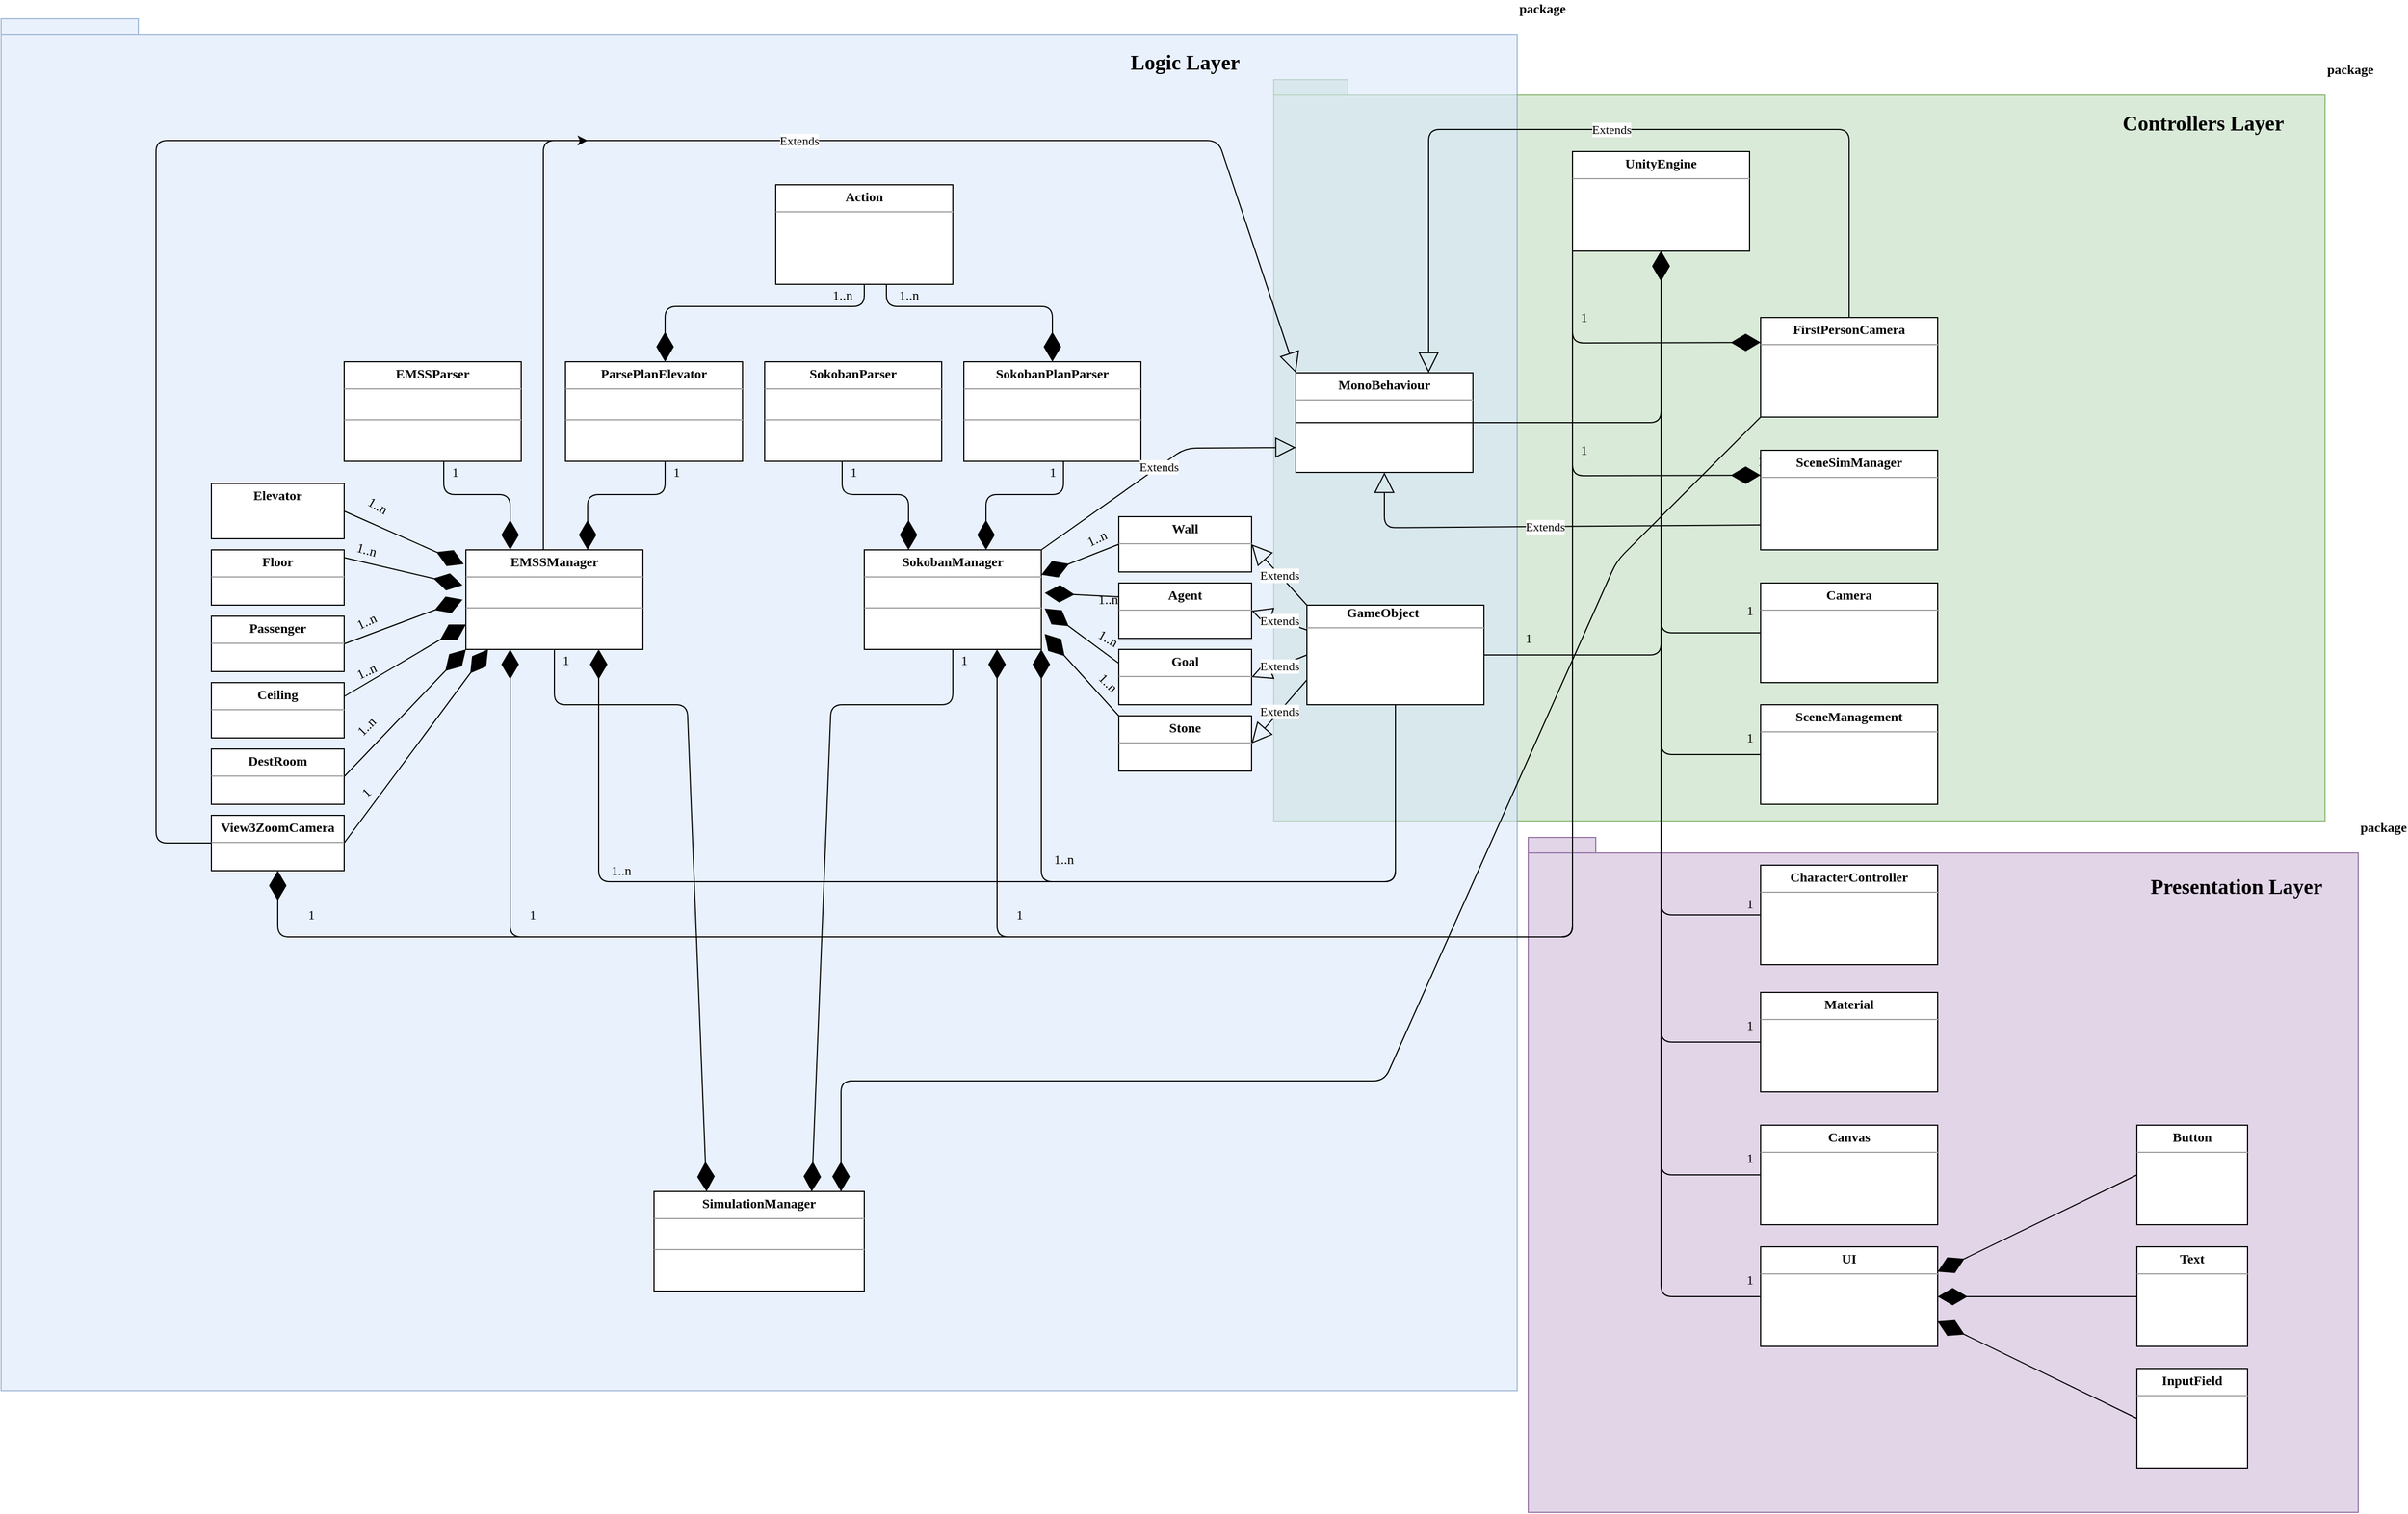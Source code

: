<mxfile version="14.7.4" type="github">
  <diagram id="Oh_avGFqYtp9Y8NR3-MY" name="Page-1">
    <mxGraphModel dx="5895" dy="6049" grid="1" gridSize="10" guides="1" tooltips="1" connect="1" arrows="1" fold="1" page="1" pageScale="1" pageWidth="3300" pageHeight="4681" math="0" shadow="0">
      <root>
        <mxCell id="0" />
        <mxCell id="1" parent="0" />
        <mxCell id="AjFFV0GpoV1LpZpl6PHU-68" value="package" style="shape=folder;fontStyle=1;spacingTop=10;tabWidth=40;tabHeight=14;tabPosition=left;html=1;labelBackgroundColor=none;fontFamily=Tahoma;fontSize=12;align=left;verticalAlign=bottom;fillColor=#d5e8d4;strokeColor=#82b366;labelPosition=right;verticalLabelPosition=top;opacity=90;" vertex="1" parent="1">
          <mxGeometry x="890" y="-265" width="950" height="670" as="geometry" />
        </mxCell>
        <mxCell id="AjFFV0GpoV1LpZpl6PHU-70" value="package" style="shape=folder;fontStyle=1;spacingTop=10;tabWidth=40;tabHeight=14;tabPosition=left;html=1;labelBackgroundColor=none;fontFamily=Tahoma;fontSize=12;align=left;verticalAlign=bottom;fillColor=#dae8fc;strokeColor=#6c8ebf;labelPosition=right;verticalLabelPosition=top;opacity=60;" vertex="1" parent="1">
          <mxGeometry x="-260" y="-320" width="1370" height="1240" as="geometry" />
        </mxCell>
        <mxCell id="AjFFV0GpoV1LpZpl6PHU-50" value="package" style="shape=folder;fontStyle=1;spacingTop=10;tabWidth=40;tabHeight=14;tabPosition=left;html=1;fontFamily=Tahoma;labelPosition=right;verticalLabelPosition=top;align=left;verticalAlign=bottom;fontSize=12;horizontal=1;labelBackgroundColor=none;fillColor=#e1d5e7;strokeColor=#9673a6;" vertex="1" parent="1">
          <mxGeometry x="1120" y="420" width="750" height="610" as="geometry" />
        </mxCell>
        <mxCell id="gZNe9QOqSuS0x1dgrm5Q-2" value="&lt;p style=&quot;margin: 0px ; margin-top: 4px ; text-align: center&quot;&gt;&lt;b&gt;SimulationManager&lt;/b&gt;&lt;/p&gt;&lt;hr size=&quot;1&quot;&gt;&lt;p style=&quot;margin: 0px ; margin-left: 4px&quot;&gt;&lt;br&gt;&lt;/p&gt;&lt;hr size=&quot;1&quot;&gt;&lt;p style=&quot;margin: 0px ; margin-left: 4px&quot;&gt;&lt;br&gt;&lt;/p&gt;" style="verticalAlign=top;align=left;overflow=fill;fontSize=12;fontFamily=Tahoma;html=1;" parent="1" vertex="1">
          <mxGeometry x="330" y="740" width="190" height="90" as="geometry" />
        </mxCell>
        <mxCell id="gZNe9QOqSuS0x1dgrm5Q-3" value="" style="endArrow=diamondThin;endFill=1;endSize=24;html=1;fontFamily=Tahoma;entryX=0.25;entryY=0;entryDx=0;entryDy=0;" parent="1" edge="1" target="gZNe9QOqSuS0x1dgrm5Q-2">
          <mxGeometry width="160" relative="1" as="geometry">
            <mxPoint x="240" y="250" as="sourcePoint" />
            <mxPoint x="360" y="380" as="targetPoint" />
            <Array as="points">
              <mxPoint x="240" y="300" />
              <mxPoint x="360" y="300" />
            </Array>
          </mxGeometry>
        </mxCell>
        <mxCell id="gZNe9QOqSuS0x1dgrm5Q-4" value="" style="endArrow=diamondThin;endFill=1;endSize=24;html=1;fontFamily=Tahoma;entryX=0.75;entryY=0;entryDx=0;entryDy=0;" parent="1" edge="1" target="gZNe9QOqSuS0x1dgrm5Q-2">
          <mxGeometry width="160" relative="1" as="geometry">
            <mxPoint x="600" y="250" as="sourcePoint" />
            <mxPoint x="490" y="380" as="targetPoint" />
            <Array as="points">
              <mxPoint x="600" y="300" />
              <mxPoint x="490" y="300" />
            </Array>
          </mxGeometry>
        </mxCell>
        <mxCell id="gZNe9QOqSuS0x1dgrm5Q-5" value="&lt;p style=&quot;margin: 0px ; margin-top: 4px ; text-align: center&quot;&gt;&lt;b&gt;EMSSManager&lt;/b&gt;&lt;/p&gt;&lt;hr size=&quot;1&quot;&gt;&lt;p style=&quot;margin: 0px ; margin-left: 4px&quot;&gt;&lt;br&gt;&lt;/p&gt;&lt;hr size=&quot;1&quot;&gt;&lt;p style=&quot;margin: 0px ; margin-left: 4px&quot;&gt;&lt;br&gt;&lt;/p&gt;" style="verticalAlign=top;align=left;overflow=fill;fontSize=12;fontFamily=Tahoma;html=1;" parent="1" vertex="1">
          <mxGeometry x="160" y="160" width="160" height="90" as="geometry" />
        </mxCell>
        <mxCell id="gZNe9QOqSuS0x1dgrm5Q-6" value="&lt;p style=&quot;margin: 0px ; margin-top: 4px ; text-align: center&quot;&gt;&lt;b&gt;SokobanManager&lt;/b&gt;&lt;/p&gt;&lt;hr size=&quot;1&quot;&gt;&lt;p style=&quot;margin: 0px ; margin-left: 4px&quot;&gt;&lt;br&gt;&lt;/p&gt;&lt;hr size=&quot;1&quot;&gt;&lt;p style=&quot;margin: 0px ; margin-left: 4px&quot;&gt;&lt;br&gt;&lt;/p&gt;" style="verticalAlign=top;align=left;overflow=fill;fontSize=12;fontFamily=Tahoma;html=1;" parent="1" vertex="1">
          <mxGeometry x="520" y="160" width="160" height="90" as="geometry" />
        </mxCell>
        <mxCell id="gZNe9QOqSuS0x1dgrm5Q-7" value="" style="endArrow=diamondThin;endFill=1;endSize=24;html=1;fontFamily=Tahoma;" parent="1" edge="1">
          <mxGeometry width="160" relative="1" as="geometry">
            <mxPoint x="140" y="80" as="sourcePoint" />
            <mxPoint x="200" y="160" as="targetPoint" />
            <Array as="points">
              <mxPoint x="140" y="110" />
              <mxPoint x="200" y="110" />
            </Array>
          </mxGeometry>
        </mxCell>
        <mxCell id="gZNe9QOqSuS0x1dgrm5Q-8" value="" style="endArrow=diamondThin;endFill=1;endSize=24;html=1;fontFamily=Tahoma;" parent="1" edge="1">
          <mxGeometry width="160" relative="1" as="geometry">
            <mxPoint x="340" y="80" as="sourcePoint" />
            <mxPoint x="270" y="160" as="targetPoint" />
            <Array as="points">
              <mxPoint x="340" y="110" />
              <mxPoint x="270" y="110" />
            </Array>
          </mxGeometry>
        </mxCell>
        <mxCell id="gZNe9QOqSuS0x1dgrm5Q-9" value="" style="endArrow=diamondThin;endFill=1;endSize=24;html=1;fontFamily=Tahoma;" parent="1" edge="1">
          <mxGeometry width="160" relative="1" as="geometry">
            <mxPoint x="500" y="80" as="sourcePoint" />
            <mxPoint x="560" y="160" as="targetPoint" />
            <Array as="points">
              <mxPoint x="500" y="110" />
              <mxPoint x="560" y="110" />
            </Array>
          </mxGeometry>
        </mxCell>
        <mxCell id="gZNe9QOqSuS0x1dgrm5Q-10" value="" style="endArrow=diamondThin;endFill=1;endSize=24;html=1;fontFamily=Tahoma;" parent="1" edge="1">
          <mxGeometry width="160" relative="1" as="geometry">
            <mxPoint x="700" y="80" as="sourcePoint" />
            <mxPoint x="630" y="160" as="targetPoint" />
            <Array as="points">
              <mxPoint x="700" y="110" />
              <mxPoint x="630" y="110" />
            </Array>
          </mxGeometry>
        </mxCell>
        <mxCell id="gZNe9QOqSuS0x1dgrm5Q-11" value="&lt;p style=&quot;margin: 0px ; margin-top: 4px ; text-align: center&quot;&gt;&lt;b&gt;EMSSParser&lt;/b&gt;&lt;/p&gt;&lt;hr size=&quot;1&quot;&gt;&lt;p style=&quot;margin: 0px ; margin-left: 4px&quot;&gt;&lt;br&gt;&lt;/p&gt;&lt;hr size=&quot;1&quot;&gt;&lt;p style=&quot;margin: 0px ; margin-left: 4px&quot;&gt;&lt;br&gt;&lt;/p&gt;" style="verticalAlign=top;align=left;overflow=fill;fontSize=12;fontFamily=Tahoma;html=1;" parent="1" vertex="1">
          <mxGeometry x="50" y="-10" width="160" height="90" as="geometry" />
        </mxCell>
        <mxCell id="gZNe9QOqSuS0x1dgrm5Q-12" value="&lt;p style=&quot;margin: 0px ; margin-top: 4px ; text-align: center&quot;&gt;&lt;b&gt;ParsePlanElevator&lt;/b&gt;&lt;/p&gt;&lt;hr size=&quot;1&quot;&gt;&lt;p style=&quot;margin: 0px ; margin-left: 4px&quot;&gt;&lt;br&gt;&lt;/p&gt;&lt;hr size=&quot;1&quot;&gt;&lt;p style=&quot;margin: 0px ; margin-left: 4px&quot;&gt;&lt;br&gt;&lt;/p&gt;" style="verticalAlign=top;align=left;overflow=fill;fontSize=12;fontFamily=Tahoma;html=1;" parent="1" vertex="1">
          <mxGeometry x="250" y="-10" width="160" height="90" as="geometry" />
        </mxCell>
        <mxCell id="gZNe9QOqSuS0x1dgrm5Q-13" value="&lt;p style=&quot;margin: 0px ; margin-top: 4px ; text-align: center&quot;&gt;&lt;b&gt;SokobanParser&lt;/b&gt;&lt;/p&gt;&lt;hr size=&quot;1&quot;&gt;&lt;p style=&quot;margin: 0px ; margin-left: 4px&quot;&gt;&lt;br&gt;&lt;/p&gt;&lt;hr size=&quot;1&quot;&gt;&lt;p style=&quot;margin: 0px ; margin-left: 4px&quot;&gt;&lt;br&gt;&lt;/p&gt;" style="verticalAlign=top;align=left;overflow=fill;fontSize=12;fontFamily=Tahoma;html=1;" parent="1" vertex="1">
          <mxGeometry x="430" y="-10" width="160" height="90" as="geometry" />
        </mxCell>
        <mxCell id="gZNe9QOqSuS0x1dgrm5Q-14" value="&lt;p style=&quot;margin: 0px ; margin-top: 4px ; text-align: center&quot;&gt;&lt;b&gt;SokobanPlanParser&lt;/b&gt;&lt;/p&gt;&lt;hr size=&quot;1&quot;&gt;&lt;p style=&quot;margin: 0px ; margin-left: 4px&quot;&gt;&lt;br&gt;&lt;/p&gt;&lt;hr size=&quot;1&quot;&gt;&lt;p style=&quot;margin: 0px ; margin-left: 4px&quot;&gt;&lt;br&gt;&lt;/p&gt;" style="verticalAlign=top;align=left;overflow=fill;fontSize=12;fontFamily=Tahoma;html=1;" parent="1" vertex="1">
          <mxGeometry x="610" y="-10" width="160" height="90" as="geometry" />
        </mxCell>
        <mxCell id="gZNe9QOqSuS0x1dgrm5Q-15" value="&lt;p style=&quot;margin: 0px ; margin-top: 4px ; text-align: center&quot;&gt;&lt;b&gt;Wall&lt;/b&gt;&lt;/p&gt;&lt;hr size=&quot;1&quot;&gt;&lt;p style=&quot;margin: 0px ; margin-left: 4px&quot;&gt;&lt;/p&gt;&lt;p style=&quot;margin: 0px ; margin-left: 4px&quot;&gt;&lt;br&gt;&lt;/p&gt;" style="verticalAlign=top;align=left;overflow=fill;fontSize=12;fontFamily=Tahoma;html=1;" parent="1" vertex="1">
          <mxGeometry x="750" y="130" width="120" height="50" as="geometry" />
        </mxCell>
        <mxCell id="gZNe9QOqSuS0x1dgrm5Q-16" value="&lt;p style=&quot;margin: 0px ; margin-top: 4px ; text-align: center&quot;&gt;&lt;b&gt;Agent&lt;/b&gt;&lt;/p&gt;&lt;hr size=&quot;1&quot;&gt;&lt;p style=&quot;margin: 0px ; margin-left: 4px&quot;&gt;&lt;br&gt;&lt;/p&gt;" style="verticalAlign=top;align=left;overflow=fill;fontSize=12;fontFamily=Tahoma;html=1;" parent="1" vertex="1">
          <mxGeometry x="750" y="190" width="120" height="50" as="geometry" />
        </mxCell>
        <mxCell id="gZNe9QOqSuS0x1dgrm5Q-17" value="&lt;p style=&quot;margin: 0px ; margin-top: 4px ; text-align: center&quot;&gt;&lt;b&gt;Goal&lt;/b&gt;&lt;/p&gt;&lt;hr size=&quot;1&quot;&gt;&lt;p style=&quot;margin: 0px ; margin-left: 4px&quot;&gt;&lt;br&gt;&lt;/p&gt;&lt;hr size=&quot;1&quot;&gt;&lt;p style=&quot;margin: 0px ; margin-left: 4px&quot;&gt;&lt;br&gt;&lt;/p&gt;" style="verticalAlign=top;align=left;overflow=fill;fontSize=12;fontFamily=Tahoma;html=1;" parent="1" vertex="1">
          <mxGeometry x="750" y="250" width="120" height="50" as="geometry" />
        </mxCell>
        <mxCell id="gZNe9QOqSuS0x1dgrm5Q-18" value="&lt;p style=&quot;margin: 0px ; margin-top: 4px ; text-align: center&quot;&gt;&lt;b&gt;Stone&lt;/b&gt;&lt;/p&gt;&lt;hr size=&quot;1&quot;&gt;&lt;p style=&quot;margin: 0px ; margin-left: 4px&quot;&gt;&lt;br&gt;&lt;/p&gt;&lt;hr size=&quot;1&quot;&gt;&lt;p style=&quot;margin: 0px ; margin-left: 4px&quot;&gt;&lt;br&gt;&lt;/p&gt;" style="verticalAlign=top;align=left;overflow=fill;fontSize=12;fontFamily=Tahoma;html=1;" parent="1" vertex="1">
          <mxGeometry x="750" y="310" width="120" height="50" as="geometry" />
        </mxCell>
        <mxCell id="gZNe9QOqSuS0x1dgrm5Q-19" value="" style="endArrow=diamondThin;endFill=1;endSize=24;html=1;entryX=1;entryY=0.25;entryDx=0;entryDy=0;exitX=0;exitY=0.5;exitDx=0;exitDy=0;fontFamily=Tahoma;" parent="1" source="gZNe9QOqSuS0x1dgrm5Q-15" target="gZNe9QOqSuS0x1dgrm5Q-6" edge="1">
          <mxGeometry width="160" relative="1" as="geometry">
            <mxPoint x="670" y="190" as="sourcePoint" />
            <mxPoint x="830" y="190" as="targetPoint" />
          </mxGeometry>
        </mxCell>
        <mxCell id="gZNe9QOqSuS0x1dgrm5Q-21" value="" style="endArrow=diamondThin;endFill=1;endSize=24;html=1;entryX=1.019;entryY=0.433;entryDx=0;entryDy=0;exitX=0;exitY=0.25;exitDx=0;exitDy=0;entryPerimeter=0;fontFamily=Tahoma;" parent="1" source="gZNe9QOqSuS0x1dgrm5Q-16" target="gZNe9QOqSuS0x1dgrm5Q-6" edge="1">
          <mxGeometry width="160" relative="1" as="geometry">
            <mxPoint x="750" y="190" as="sourcePoint" />
            <mxPoint x="680" y="217.5" as="targetPoint" />
          </mxGeometry>
        </mxCell>
        <mxCell id="gZNe9QOqSuS0x1dgrm5Q-22" value="" style="endArrow=diamondThin;endFill=1;endSize=24;html=1;entryX=1.019;entryY=0.589;entryDx=0;entryDy=0;exitX=0;exitY=0.25;exitDx=0;exitDy=0;entryPerimeter=0;fontFamily=Tahoma;" parent="1" source="gZNe9QOqSuS0x1dgrm5Q-17" target="gZNe9QOqSuS0x1dgrm5Q-6" edge="1">
          <mxGeometry width="160" relative="1" as="geometry">
            <mxPoint x="770" y="175" as="sourcePoint" />
            <mxPoint x="700" y="202.5" as="targetPoint" />
          </mxGeometry>
        </mxCell>
        <mxCell id="gZNe9QOqSuS0x1dgrm5Q-23" value="" style="endArrow=diamondThin;endFill=1;endSize=24;html=1;exitX=0;exitY=0;exitDx=0;exitDy=0;fontFamily=Tahoma;" parent="1" source="gZNe9QOqSuS0x1dgrm5Q-18" edge="1">
          <mxGeometry width="160" relative="1" as="geometry">
            <mxPoint x="780" y="185" as="sourcePoint" />
            <mxPoint x="683" y="236" as="targetPoint" />
          </mxGeometry>
        </mxCell>
        <mxCell id="gZNe9QOqSuS0x1dgrm5Q-25" value="1..n" style="text;html=1;align=center;verticalAlign=middle;resizable=0;points=[];autosize=1;rotation=-25;fontFamily=Tahoma;" parent="1" vertex="1">
          <mxGeometry x="710" y="140" width="40" height="20" as="geometry" />
        </mxCell>
        <mxCell id="gZNe9QOqSuS0x1dgrm5Q-27" value="1..n" style="text;html=1;align=center;verticalAlign=middle;resizable=0;points=[];autosize=1;rotation=0;fontFamily=Tahoma;" parent="1" vertex="1">
          <mxGeometry x="720" y="195" width="40" height="20" as="geometry" />
        </mxCell>
        <mxCell id="gZNe9QOqSuS0x1dgrm5Q-29" value="1..n" style="text;html=1;align=center;verticalAlign=middle;resizable=0;points=[];autosize=1;rotation=30;fontFamily=Tahoma;" parent="1" vertex="1">
          <mxGeometry x="720" y="230" width="40" height="20" as="geometry" />
        </mxCell>
        <mxCell id="gZNe9QOqSuS0x1dgrm5Q-30" value="1..n" style="text;html=1;align=center;verticalAlign=middle;resizable=0;points=[];autosize=1;rotation=45;fontFamily=Tahoma;" parent="1" vertex="1">
          <mxGeometry x="720" y="270" width="40" height="20" as="geometry" />
        </mxCell>
        <mxCell id="gZNe9QOqSuS0x1dgrm5Q-31" value="1" style="text;html=1;align=center;verticalAlign=middle;resizable=0;points=[];autosize=1;fontFamily=Tahoma;" parent="1" vertex="1">
          <mxGeometry x="500" y="80" width="20" height="20" as="geometry" />
        </mxCell>
        <mxCell id="gZNe9QOqSuS0x1dgrm5Q-32" value="1" style="text;html=1;align=center;verticalAlign=middle;resizable=0;points=[];autosize=1;fontFamily=Tahoma;" parent="1" vertex="1">
          <mxGeometry x="680" y="80" width="20" height="20" as="geometry" />
        </mxCell>
        <mxCell id="gZNe9QOqSuS0x1dgrm5Q-33" value="1" style="text;html=1;align=center;verticalAlign=middle;resizable=0;points=[];autosize=1;fontFamily=Tahoma;" parent="1" vertex="1">
          <mxGeometry x="340" y="80" width="20" height="20" as="geometry" />
        </mxCell>
        <mxCell id="gZNe9QOqSuS0x1dgrm5Q-34" value="1" style="text;html=1;align=center;verticalAlign=middle;resizable=0;points=[];autosize=1;fontFamily=Tahoma;" parent="1" vertex="1">
          <mxGeometry x="140" y="80" width="20" height="20" as="geometry" />
        </mxCell>
        <mxCell id="gZNe9QOqSuS0x1dgrm5Q-35" value="1" style="text;html=1;align=center;verticalAlign=middle;resizable=0;points=[];autosize=1;fontFamily=Tahoma;" parent="1" vertex="1">
          <mxGeometry x="240" y="250" width="20" height="20" as="geometry" />
        </mxCell>
        <mxCell id="gZNe9QOqSuS0x1dgrm5Q-36" value="1" style="text;html=1;align=center;verticalAlign=middle;resizable=0;points=[];autosize=1;fontFamily=Tahoma;" parent="1" vertex="1">
          <mxGeometry x="600" y="250" width="20" height="20" as="geometry" />
        </mxCell>
        <mxCell id="gZNe9QOqSuS0x1dgrm5Q-37" value="" style="endArrow=diamondThin;endFill=1;endSize=24;html=1;entryX=0.5;entryY=0;entryDx=0;entryDy=0;fontFamily=Tahoma;" parent="1" source="gZNe9QOqSuS0x1dgrm5Q-38" target="gZNe9QOqSuS0x1dgrm5Q-14" edge="1">
          <mxGeometry width="160" relative="1" as="geometry">
            <mxPoint x="475" y="-140" as="sourcePoint" />
            <mxPoint x="660" y="10" as="targetPoint" />
            <Array as="points">
              <mxPoint x="540" y="-80" />
              <mxPoint x="540" y="-60" />
              <mxPoint x="690" y="-60" />
            </Array>
          </mxGeometry>
        </mxCell>
        <mxCell id="gZNe9QOqSuS0x1dgrm5Q-38" value="&lt;p style=&quot;margin: 0px ; margin-top: 4px ; text-align: center&quot;&gt;&lt;b&gt;Action&lt;/b&gt;&lt;/p&gt;&lt;hr size=&quot;1&quot;&gt;&lt;p style=&quot;margin: 0px ; margin-left: 4px&quot;&gt;&lt;/p&gt;&lt;p style=&quot;margin: 0px ; margin-left: 4px&quot;&gt;&lt;br&gt;&lt;/p&gt;" style="verticalAlign=top;align=left;overflow=fill;fontSize=12;fontFamily=Tahoma;html=1;" parent="1" vertex="1">
          <mxGeometry x="440" y="-170" width="160" height="90" as="geometry" />
        </mxCell>
        <mxCell id="gZNe9QOqSuS0x1dgrm5Q-39" value="" style="endArrow=diamondThin;endFill=1;endSize=24;html=1;entryX=0.5;entryY=0;entryDx=0;entryDy=0;exitX=0.5;exitY=1;exitDx=0;exitDy=0;fontFamily=Tahoma;" parent="1" source="gZNe9QOqSuS0x1dgrm5Q-38" edge="1">
          <mxGeometry width="160" relative="1" as="geometry">
            <mxPoint x="435" y="-130" as="sourcePoint" />
            <mxPoint x="340" y="-10" as="targetPoint" />
            <Array as="points">
              <mxPoint x="520" y="-60" />
              <mxPoint x="340" y="-60" />
            </Array>
          </mxGeometry>
        </mxCell>
        <mxCell id="gZNe9QOqSuS0x1dgrm5Q-72" value="&lt;p style=&quot;margin: 0px ; margin-top: 4px ; text-align: center&quot;&gt;&lt;b&gt;Elevator&lt;/b&gt;&lt;/p&gt;&lt;p style=&quot;margin: 0px ; margin-left: 4px&quot;&gt;&lt;/p&gt;&lt;p style=&quot;margin: 0px ; margin-left: 4px&quot;&gt;&lt;br&gt;&lt;/p&gt;" style="verticalAlign=top;align=left;overflow=fill;fontSize=12;fontFamily=Tahoma;html=1;" parent="1" vertex="1">
          <mxGeometry x="-70" y="100" width="120" height="50" as="geometry" />
        </mxCell>
        <mxCell id="gZNe9QOqSuS0x1dgrm5Q-73" value="&lt;p style=&quot;margin: 0px ; margin-top: 4px ; text-align: center&quot;&gt;&lt;b&gt;Floor&lt;/b&gt;&lt;/p&gt;&lt;hr size=&quot;1&quot;&gt;&lt;p style=&quot;margin: 0px ; margin-left: 4px&quot;&gt;&lt;/p&gt;&lt;p style=&quot;margin: 0px ; margin-left: 4px&quot;&gt;&lt;br&gt;&lt;/p&gt;" style="verticalAlign=top;align=left;overflow=fill;fontSize=12;fontFamily=Tahoma;html=1;" parent="1" vertex="1">
          <mxGeometry x="-70" y="160" width="120" height="50" as="geometry" />
        </mxCell>
        <mxCell id="gZNe9QOqSuS0x1dgrm5Q-74" value="&lt;p style=&quot;margin: 0px ; margin-top: 4px ; text-align: center&quot;&gt;&lt;b&gt;Passenger&lt;/b&gt;&lt;/p&gt;&lt;hr size=&quot;1&quot;&gt;&lt;p style=&quot;margin: 0px ; margin-left: 4px&quot;&gt;&lt;/p&gt;&lt;p style=&quot;margin: 0px ; margin-left: 4px&quot;&gt;&lt;br&gt;&lt;/p&gt;" style="verticalAlign=top;align=left;overflow=fill;fontSize=12;fontFamily=Tahoma;html=1;" parent="1" vertex="1">
          <mxGeometry x="-70" y="220" width="120" height="50" as="geometry" />
        </mxCell>
        <mxCell id="gZNe9QOqSuS0x1dgrm5Q-75" value="&lt;p style=&quot;margin: 0px ; margin-top: 4px ; text-align: center&quot;&gt;&lt;b&gt;Ceiling&lt;/b&gt;&lt;/p&gt;&lt;hr size=&quot;1&quot;&gt;&lt;p style=&quot;margin: 0px ; margin-left: 4px&quot;&gt;&lt;/p&gt;&lt;p style=&quot;margin: 0px ; margin-left: 4px&quot;&gt;&lt;br&gt;&lt;/p&gt;" style="verticalAlign=top;align=left;overflow=fill;fontSize=12;fontFamily=Tahoma;html=1;" parent="1" vertex="1">
          <mxGeometry x="-70" y="280" width="120" height="50" as="geometry" />
        </mxCell>
        <mxCell id="gZNe9QOqSuS0x1dgrm5Q-76" value="&lt;p style=&quot;margin: 0px ; margin-top: 4px ; text-align: center&quot;&gt;&lt;b&gt;DestRoom&lt;/b&gt;&lt;/p&gt;&lt;hr size=&quot;1&quot;&gt;&lt;p style=&quot;margin: 0px ; margin-left: 4px&quot;&gt;&lt;/p&gt;&lt;p style=&quot;margin: 0px ; margin-left: 4px&quot;&gt;&lt;br&gt;&lt;/p&gt;" style="verticalAlign=top;align=left;overflow=fill;fontSize=12;fontFamily=Tahoma;html=1;" parent="1" vertex="1">
          <mxGeometry x="-70" y="340" width="120" height="50" as="geometry" />
        </mxCell>
        <mxCell id="gZNe9QOqSuS0x1dgrm5Q-77" value="" style="endArrow=diamondThin;endFill=1;endSize=24;html=1;entryX=-0.012;entryY=0.144;entryDx=0;entryDy=0;entryPerimeter=0;exitX=1;exitY=0.5;exitDx=0;exitDy=0;fontFamily=Tahoma;" parent="1" source="gZNe9QOqSuS0x1dgrm5Q-72" target="gZNe9QOqSuS0x1dgrm5Q-5" edge="1">
          <mxGeometry width="160" relative="1" as="geometry">
            <mxPoint x="-100" y="150" as="sourcePoint" />
            <mxPoint x="60" y="150" as="targetPoint" />
          </mxGeometry>
        </mxCell>
        <mxCell id="gZNe9QOqSuS0x1dgrm5Q-80" value="" style="endArrow=diamondThin;endFill=1;endSize=24;html=1;entryX=-0.019;entryY=0.356;entryDx=0;entryDy=0;entryPerimeter=0;exitX=1;exitY=0.5;exitDx=0;exitDy=0;fontFamily=Tahoma;" parent="1" target="gZNe9QOqSuS0x1dgrm5Q-5" edge="1">
          <mxGeometry width="160" relative="1" as="geometry">
            <mxPoint x="50" y="167.04" as="sourcePoint" />
            <mxPoint x="158.08" y="215.0" as="targetPoint" />
          </mxGeometry>
        </mxCell>
        <mxCell id="gZNe9QOqSuS0x1dgrm5Q-81" value="" style="endArrow=diamondThin;endFill=1;endSize=24;html=1;exitX=1;exitY=0.5;exitDx=0;exitDy=0;fontFamily=Tahoma;" parent="1" source="gZNe9QOqSuS0x1dgrm5Q-74" edge="1">
          <mxGeometry width="160" relative="1" as="geometry">
            <mxPoint x="70" y="145" as="sourcePoint" />
            <mxPoint x="157" y="205" as="targetPoint" />
          </mxGeometry>
        </mxCell>
        <mxCell id="gZNe9QOqSuS0x1dgrm5Q-82" value="" style="endArrow=diamondThin;endFill=1;endSize=24;html=1;entryX=0;entryY=0.75;entryDx=0;entryDy=0;exitX=1;exitY=0.25;exitDx=0;exitDy=0;fontFamily=Tahoma;" parent="1" source="gZNe9QOqSuS0x1dgrm5Q-75" target="gZNe9QOqSuS0x1dgrm5Q-5" edge="1">
          <mxGeometry width="160" relative="1" as="geometry">
            <mxPoint x="80" y="155" as="sourcePoint" />
            <mxPoint x="188.08" y="202.96" as="targetPoint" />
          </mxGeometry>
        </mxCell>
        <mxCell id="gZNe9QOqSuS0x1dgrm5Q-83" value="" style="endArrow=diamondThin;endFill=1;endSize=24;html=1;entryX=0;entryY=1;entryDx=0;entryDy=0;exitX=1;exitY=0.5;exitDx=0;exitDy=0;fontFamily=Tahoma;" parent="1" source="gZNe9QOqSuS0x1dgrm5Q-76" target="gZNe9QOqSuS0x1dgrm5Q-5" edge="1">
          <mxGeometry width="160" relative="1" as="geometry">
            <mxPoint x="90" y="165" as="sourcePoint" />
            <mxPoint x="198.08" y="212.96" as="targetPoint" />
          </mxGeometry>
        </mxCell>
        <mxCell id="gZNe9QOqSuS0x1dgrm5Q-84" value="1..n" style="text;html=1;align=center;verticalAlign=middle;resizable=0;points=[];autosize=1;rotation=30;fontFamily=Tahoma;" parent="1" vertex="1">
          <mxGeometry x="60" y="110" width="40" height="20" as="geometry" />
        </mxCell>
        <mxCell id="gZNe9QOqSuS0x1dgrm5Q-85" value="1..n" style="text;html=1;align=center;verticalAlign=middle;resizable=0;points=[];autosize=1;rotation=15;fontFamily=Tahoma;" parent="1" vertex="1">
          <mxGeometry x="50" y="150" width="40" height="20" as="geometry" />
        </mxCell>
        <mxCell id="gZNe9QOqSuS0x1dgrm5Q-87" value="1..n" style="text;html=1;align=center;verticalAlign=middle;resizable=0;points=[];autosize=1;rotation=-25;fontFamily=Tahoma;" parent="1" vertex="1">
          <mxGeometry x="50" y="215" width="40" height="20" as="geometry" />
        </mxCell>
        <mxCell id="gZNe9QOqSuS0x1dgrm5Q-88" value="1..n" style="text;html=1;align=center;verticalAlign=middle;resizable=0;points=[];autosize=1;rotation=-25;fontFamily=Tahoma;" parent="1" vertex="1">
          <mxGeometry x="50" y="260" width="40" height="20" as="geometry" />
        </mxCell>
        <mxCell id="gZNe9QOqSuS0x1dgrm5Q-89" value="1..n" style="text;html=1;align=center;verticalAlign=middle;resizable=0;points=[];autosize=1;rotation=-45;fontFamily=Tahoma;" parent="1" vertex="1">
          <mxGeometry x="50" y="310" width="40" height="20" as="geometry" />
        </mxCell>
        <mxCell id="gZNe9QOqSuS0x1dgrm5Q-90" value="1..n" style="text;html=1;align=center;verticalAlign=middle;resizable=0;points=[];autosize=1;rotation=0;fontFamily=Tahoma;" parent="1" vertex="1">
          <mxGeometry x="540" y="-80" width="40" height="20" as="geometry" />
        </mxCell>
        <mxCell id="gZNe9QOqSuS0x1dgrm5Q-92" value="1..n" style="text;html=1;align=center;verticalAlign=middle;resizable=0;points=[];autosize=1;rotation=0;fontFamily=Tahoma;" parent="1" vertex="1">
          <mxGeometry x="480" y="-80" width="40" height="20" as="geometry" />
        </mxCell>
        <mxCell id="AjFFV0GpoV1LpZpl6PHU-1" value="&lt;p style=&quot;margin: 0px ; margin-top: 4px ; text-align: center&quot;&gt;&lt;b&gt;UnityEngine&lt;/b&gt;&lt;/p&gt;&lt;hr size=&quot;1&quot;&gt;&lt;p style=&quot;margin: 0px ; margin-left: 4px&quot;&gt;&lt;/p&gt;&lt;p style=&quot;margin: 0px ; margin-left: 4px&quot;&gt;&lt;br&gt;&lt;/p&gt;" style="verticalAlign=top;align=left;overflow=fill;fontSize=12;fontFamily=Tahoma;html=1;" vertex="1" parent="1">
          <mxGeometry x="1160" y="-200" width="160" height="90" as="geometry" />
        </mxCell>
        <mxCell id="AjFFV0GpoV1LpZpl6PHU-2" value="&lt;p style=&quot;margin: 0px ; margin-top: 4px ; text-align: center&quot;&gt;&lt;b&gt;MonoBehaviour&lt;/b&gt;&lt;br&gt;&lt;/p&gt;&lt;hr size=&quot;1&quot;&gt;&lt;p style=&quot;margin: 0px ; margin-left: 4px&quot;&gt;&lt;/p&gt;&lt;p style=&quot;margin: 0px ; margin-left: 4px&quot;&gt;&lt;br&gt;&lt;/p&gt;" style="verticalAlign=top;align=left;overflow=fill;fontSize=12;fontFamily=Tahoma;html=1;" vertex="1" parent="1">
          <mxGeometry x="910" width="160" height="90" as="geometry" />
        </mxCell>
        <mxCell id="AjFFV0GpoV1LpZpl6PHU-3" value="&lt;b style=&quot;text-align: center&quot;&gt;&amp;nbsp; &amp;nbsp; &amp;nbsp; &amp;nbsp; &amp;nbsp; &amp;nbsp; GameObject&lt;br&gt;&lt;/b&gt;&lt;hr size=&quot;1&quot;&gt;&lt;p style=&quot;margin: 0px ; margin-left: 4px&quot;&gt;&lt;/p&gt;&lt;p style=&quot;margin: 0px ; margin-left: 4px&quot;&gt;&lt;br&gt;&lt;/p&gt;" style="verticalAlign=top;align=left;overflow=fill;fontSize=12;fontFamily=Tahoma;html=1;" vertex="1" parent="1">
          <mxGeometry x="920" y="210" width="160" height="90" as="geometry" />
        </mxCell>
        <mxCell id="AjFFV0GpoV1LpZpl6PHU-4" value="&lt;p style=&quot;margin: 0px ; margin-top: 4px ; text-align: center&quot;&gt;&lt;b&gt;Camera&lt;/b&gt;&lt;/p&gt;&lt;hr size=&quot;1&quot;&gt;&lt;p style=&quot;margin: 0px ; margin-left: 4px&quot;&gt;&lt;/p&gt;&lt;p style=&quot;margin: 0px ; margin-left: 4px&quot;&gt;&lt;br&gt;&lt;/p&gt;" style="verticalAlign=top;align=left;overflow=fill;fontSize=12;fontFamily=Tahoma;html=1;" vertex="1" parent="1">
          <mxGeometry x="1330" y="190" width="160" height="90" as="geometry" />
        </mxCell>
        <mxCell id="AjFFV0GpoV1LpZpl6PHU-9" value="Extends" style="endArrow=block;endSize=16;endFill=0;html=1;fontFamily=Tahoma;exitX=1;exitY=0;exitDx=0;exitDy=0;entryX=0;entryY=0.75;entryDx=0;entryDy=0;" edge="1" parent="1" source="gZNe9QOqSuS0x1dgrm5Q-6" target="AjFFV0GpoV1LpZpl6PHU-2">
          <mxGeometry width="160" relative="1" as="geometry">
            <mxPoint x="960" y="160" as="sourcePoint" />
            <mxPoint x="1120" y="160" as="targetPoint" />
            <Array as="points">
              <mxPoint x="810" y="68" />
            </Array>
          </mxGeometry>
        </mxCell>
        <mxCell id="AjFFV0GpoV1LpZpl6PHU-10" value="Extends" style="endArrow=block;endSize=16;endFill=0;html=1;fontFamily=Tahoma;entryX=0;entryY=0;entryDx=0;entryDy=0;" edge="1" parent="1" target="AjFFV0GpoV1LpZpl6PHU-2">
          <mxGeometry width="160" relative="1" as="geometry">
            <mxPoint x="230" y="160" as="sourcePoint" />
            <mxPoint x="1330" y="70" as="targetPoint" />
            <Array as="points">
              <mxPoint x="230" y="-210" />
              <mxPoint x="840" y="-210" />
            </Array>
          </mxGeometry>
        </mxCell>
        <mxCell id="AjFFV0GpoV1LpZpl6PHU-14" style="edgeStyle=orthogonalEdgeStyle;orthogonalLoop=1;jettySize=auto;html=1;fontFamily=Tahoma;rounded=1;" edge="1" parent="1" source="AjFFV0GpoV1LpZpl6PHU-11">
          <mxGeometry relative="1" as="geometry">
            <mxPoint x="270" y="-210" as="targetPoint" />
            <Array as="points">
              <mxPoint x="-120" y="425" />
              <mxPoint x="-120" y="-210" />
            </Array>
          </mxGeometry>
        </mxCell>
        <mxCell id="AjFFV0GpoV1LpZpl6PHU-11" value="&lt;p style=&quot;margin: 0px ; margin-top: 4px ; text-align: center&quot;&gt;&lt;b&gt;View3ZoomCamera&lt;/b&gt;&lt;/p&gt;&lt;hr size=&quot;1&quot;&gt;&lt;p style=&quot;margin: 0px ; margin-left: 4px&quot;&gt;&lt;/p&gt;&lt;p style=&quot;margin: 0px ; margin-left: 4px&quot;&gt;&lt;br&gt;&lt;/p&gt;" style="verticalAlign=top;align=left;overflow=fill;fontSize=12;fontFamily=Tahoma;html=1;" vertex="1" parent="1">
          <mxGeometry x="-70" y="400" width="120" height="50" as="geometry" />
        </mxCell>
        <mxCell id="AjFFV0GpoV1LpZpl6PHU-12" value="" style="endArrow=diamondThin;endFill=1;endSize=24;html=1;entryX=0.125;entryY=1;entryDx=0;entryDy=0;exitX=1;exitY=0.5;exitDx=0;exitDy=0;fontFamily=Tahoma;entryPerimeter=0;" edge="1" parent="1" target="gZNe9QOqSuS0x1dgrm5Q-5">
          <mxGeometry width="160" relative="1" as="geometry">
            <mxPoint x="50" y="425" as="sourcePoint" />
            <mxPoint x="160" y="310" as="targetPoint" />
          </mxGeometry>
        </mxCell>
        <mxCell id="AjFFV0GpoV1LpZpl6PHU-13" value="1" style="text;html=1;align=center;verticalAlign=middle;resizable=0;points=[];autosize=1;rotation=-45;fontFamily=Tahoma;" vertex="1" parent="1">
          <mxGeometry x="60" y="370" width="20" height="20" as="geometry" />
        </mxCell>
        <mxCell id="AjFFV0GpoV1LpZpl6PHU-15" value="" style="endArrow=diamondThin;endFill=1;endSize=24;html=1;fontFamily=Tahoma;entryX=0.5;entryY=1;entryDx=0;entryDy=0;exitX=0;exitY=1;exitDx=0;exitDy=0;" edge="1" parent="1" source="AjFFV0GpoV1LpZpl6PHU-1" target="AjFFV0GpoV1LpZpl6PHU-11">
          <mxGeometry width="160" relative="1" as="geometry">
            <mxPoint x="1060" y="510" as="sourcePoint" />
            <mxPoint x="900" y="510" as="targetPoint" />
            <Array as="points">
              <mxPoint x="1160" y="510" />
              <mxPoint x="-10" y="510" />
            </Array>
          </mxGeometry>
        </mxCell>
        <mxCell id="AjFFV0GpoV1LpZpl6PHU-16" value="" style="endArrow=diamondThin;endFill=1;endSize=24;html=1;fontFamily=Tahoma;exitX=0;exitY=1;exitDx=0;exitDy=0;entryX=0.75;entryY=1;entryDx=0;entryDy=0;" edge="1" parent="1" source="AjFFV0GpoV1LpZpl6PHU-1" target="gZNe9QOqSuS0x1dgrm5Q-6">
          <mxGeometry width="160" relative="1" as="geometry">
            <mxPoint x="990" y="420" as="sourcePoint" />
            <mxPoint x="1150" y="420" as="targetPoint" />
            <Array as="points">
              <mxPoint x="1160" y="510" />
              <mxPoint x="640" y="510" />
            </Array>
          </mxGeometry>
        </mxCell>
        <mxCell id="AjFFV0GpoV1LpZpl6PHU-17" value="" style="endArrow=diamondThin;endFill=1;endSize=24;html=1;fontFamily=Tahoma;exitX=0;exitY=1;exitDx=0;exitDy=0;entryX=0.25;entryY=1;entryDx=0;entryDy=0;entryPerimeter=0;" edge="1" parent="1" source="AjFFV0GpoV1LpZpl6PHU-1" target="gZNe9QOqSuS0x1dgrm5Q-5">
          <mxGeometry width="160" relative="1" as="geometry">
            <mxPoint x="1170" y="-70" as="sourcePoint" />
            <mxPoint x="650" y="260" as="targetPoint" />
            <Array as="points">
              <mxPoint x="1160" y="510" />
              <mxPoint x="200" y="510" />
            </Array>
          </mxGeometry>
        </mxCell>
        <mxCell id="AjFFV0GpoV1LpZpl6PHU-18" value="1" style="text;html=1;align=center;verticalAlign=middle;resizable=0;points=[];autosize=1;fontFamily=Tahoma;" vertex="1" parent="1">
          <mxGeometry x="210" y="480" width="20" height="20" as="geometry" />
        </mxCell>
        <mxCell id="AjFFV0GpoV1LpZpl6PHU-19" value="1" style="text;html=1;align=center;verticalAlign=middle;resizable=0;points=[];autosize=1;fontFamily=Tahoma;" vertex="1" parent="1">
          <mxGeometry x="650" y="480" width="20" height="20" as="geometry" />
        </mxCell>
        <mxCell id="AjFFV0GpoV1LpZpl6PHU-20" value="1" style="text;html=1;align=center;verticalAlign=middle;resizable=0;points=[];autosize=1;fontFamily=Tahoma;" vertex="1" parent="1">
          <mxGeometry x="10" y="480" width="20" height="20" as="geometry" />
        </mxCell>
        <mxCell id="AjFFV0GpoV1LpZpl6PHU-21" value="&lt;p style=&quot;margin: 0px ; margin-top: 4px ; text-align: center&quot;&gt;&lt;b&gt;SceneManagement&lt;/b&gt;&lt;br&gt;&lt;/p&gt;&lt;hr size=&quot;1&quot;&gt;&lt;p style=&quot;margin: 0px ; margin-left: 4px&quot;&gt;&lt;/p&gt;&lt;p style=&quot;margin: 0px ; margin-left: 4px&quot;&gt;&lt;br&gt;&lt;/p&gt;" style="verticalAlign=top;align=left;overflow=fill;fontSize=12;fontFamily=Tahoma;html=1;" vertex="1" parent="1">
          <mxGeometry x="1330" y="300" width="160" height="90" as="geometry" />
        </mxCell>
        <mxCell id="AjFFV0GpoV1LpZpl6PHU-22" value="&lt;p style=&quot;margin: 0px ; margin-top: 4px ; text-align: center&quot;&gt;&lt;b&gt;UI&lt;/b&gt;&lt;/p&gt;&lt;hr size=&quot;1&quot;&gt;&lt;p style=&quot;margin: 0px ; margin-left: 4px&quot;&gt;&lt;/p&gt;&lt;p style=&quot;margin: 0px ; margin-left: 4px&quot;&gt;&lt;br&gt;&lt;/p&gt;" style="verticalAlign=top;align=left;overflow=fill;fontSize=12;fontFamily=Tahoma;html=1;" vertex="1" parent="1">
          <mxGeometry x="1330" y="790" width="160" height="90" as="geometry" />
        </mxCell>
        <mxCell id="AjFFV0GpoV1LpZpl6PHU-23" value="&lt;p style=&quot;margin: 0px ; margin-top: 4px ; text-align: center&quot;&gt;&lt;b&gt;Text&lt;/b&gt;&lt;/p&gt;&lt;hr size=&quot;1&quot;&gt;&lt;p style=&quot;margin: 0px ; margin-left: 4px&quot;&gt;&lt;/p&gt;&lt;p style=&quot;margin: 0px ; margin-left: 4px&quot;&gt;&lt;br&gt;&lt;/p&gt;" style="verticalAlign=top;align=left;overflow=fill;fontSize=12;fontFamily=Tahoma;html=1;" vertex="1" parent="1">
          <mxGeometry x="1670" y="790" width="100" height="90" as="geometry" />
        </mxCell>
        <mxCell id="AjFFV0GpoV1LpZpl6PHU-24" value="&lt;p style=&quot;margin: 0px ; margin-top: 4px ; text-align: center&quot;&gt;&lt;b&gt;CharacterController&lt;/b&gt;&lt;/p&gt;&lt;hr size=&quot;1&quot;&gt;&lt;p style=&quot;margin: 0px ; margin-left: 4px&quot;&gt;&lt;/p&gt;&lt;p style=&quot;margin: 0px ; margin-left: 4px&quot;&gt;&lt;br&gt;&lt;/p&gt;" style="verticalAlign=top;align=left;overflow=fill;fontSize=12;fontFamily=Tahoma;html=1;" vertex="1" parent="1">
          <mxGeometry x="1330" y="445" width="160" height="90" as="geometry" />
        </mxCell>
        <mxCell id="AjFFV0GpoV1LpZpl6PHU-25" value="&lt;p style=&quot;margin: 0px ; margin-top: 4px ; text-align: center&quot;&gt;&lt;b&gt;Material&lt;/b&gt;&lt;/p&gt;&lt;hr size=&quot;1&quot;&gt;&lt;p style=&quot;margin: 0px ; margin-left: 4px&quot;&gt;&lt;/p&gt;&lt;p style=&quot;margin: 0px ; margin-left: 4px&quot;&gt;&lt;br&gt;&lt;/p&gt;" style="verticalAlign=top;align=left;overflow=fill;fontSize=12;fontFamily=Tahoma;html=1;" vertex="1" parent="1">
          <mxGeometry x="1330" y="560" width="160" height="90" as="geometry" />
        </mxCell>
        <mxCell id="AjFFV0GpoV1LpZpl6PHU-26" value="&lt;p style=&quot;margin: 0px ; margin-top: 4px ; text-align: center&quot;&gt;&lt;b&gt;Canvas&lt;/b&gt;&lt;/p&gt;&lt;hr size=&quot;1&quot;&gt;&lt;p style=&quot;margin: 0px ; margin-left: 4px&quot;&gt;&lt;/p&gt;&lt;p style=&quot;margin: 0px ; margin-left: 4px&quot;&gt;&lt;br&gt;&lt;/p&gt;" style="verticalAlign=top;align=left;overflow=fill;fontSize=12;fontFamily=Tahoma;html=1;" vertex="1" parent="1">
          <mxGeometry x="1330" y="680" width="160" height="90" as="geometry" />
        </mxCell>
        <mxCell id="AjFFV0GpoV1LpZpl6PHU-27" value="&lt;p style=&quot;margin: 0px ; margin-top: 4px ; text-align: center&quot;&gt;&lt;b&gt;Button&lt;/b&gt;&lt;/p&gt;&lt;hr size=&quot;1&quot;&gt;&lt;p style=&quot;margin: 0px ; margin-left: 4px&quot;&gt;&lt;/p&gt;&lt;p style=&quot;margin: 0px ; margin-left: 4px&quot;&gt;&lt;br&gt;&lt;/p&gt;" style="verticalAlign=top;align=left;overflow=fill;fontSize=12;fontFamily=Tahoma;html=1;" vertex="1" parent="1">
          <mxGeometry x="1670" y="680" width="100" height="90" as="geometry" />
        </mxCell>
        <mxCell id="AjFFV0GpoV1LpZpl6PHU-28" value="&lt;p style=&quot;margin: 0px ; margin-top: 4px ; text-align: center&quot;&gt;&lt;b&gt;InputField&lt;/b&gt;&lt;/p&gt;&lt;hr size=&quot;1&quot;&gt;&lt;p style=&quot;margin: 0px ; margin-left: 4px&quot;&gt;&lt;/p&gt;&lt;p style=&quot;margin: 0px ; margin-left: 4px&quot;&gt;&lt;br&gt;&lt;/p&gt;" style="verticalAlign=top;align=left;overflow=fill;fontSize=12;fontFamily=Tahoma;html=1;" vertex="1" parent="1">
          <mxGeometry x="1670" y="900" width="100" height="90" as="geometry" />
        </mxCell>
        <mxCell id="AjFFV0GpoV1LpZpl6PHU-29" value="&lt;p style=&quot;margin: 0px ; margin-top: 4px ; text-align: center&quot;&gt;&lt;b&gt;FirstPersonCamera&lt;/b&gt;&lt;/p&gt;&lt;hr size=&quot;1&quot;&gt;&lt;p style=&quot;margin: 0px ; margin-left: 4px&quot;&gt;&lt;/p&gt;&lt;p style=&quot;margin: 0px ; margin-left: 4px&quot;&gt;&lt;br&gt;&lt;/p&gt;" style="verticalAlign=top;align=left;overflow=fill;fontSize=12;fontFamily=Tahoma;html=1;" vertex="1" parent="1">
          <mxGeometry x="1330" y="-50" width="160" height="90" as="geometry" />
        </mxCell>
        <mxCell id="AjFFV0GpoV1LpZpl6PHU-30" value="" style="endArrow=diamondThin;endFill=1;endSize=24;html=1;fontFamily=Tahoma;entryX=0;entryY=0.25;entryDx=0;entryDy=0;" edge="1" parent="1" target="AjFFV0GpoV1LpZpl6PHU-29">
          <mxGeometry width="160" relative="1" as="geometry">
            <mxPoint x="1160" y="-80" as="sourcePoint" />
            <mxPoint x="890" y="600" as="targetPoint" />
            <Array as="points">
              <mxPoint x="1160" y="-27" />
            </Array>
          </mxGeometry>
        </mxCell>
        <mxCell id="AjFFV0GpoV1LpZpl6PHU-31" value="" style="endArrow=diamondThin;endFill=1;endSize=24;html=1;fontFamily=Tahoma;exitX=0;exitY=1;exitDx=0;exitDy=0;" edge="1" parent="1" source="AjFFV0GpoV1LpZpl6PHU-29">
          <mxGeometry width="160" relative="1" as="geometry">
            <mxPoint x="840" y="350" as="sourcePoint" />
            <mxPoint x="499" y="740" as="targetPoint" />
            <Array as="points">
              <mxPoint x="1200" y="170" />
              <mxPoint x="990" y="640" />
              <mxPoint x="499" y="640" />
            </Array>
          </mxGeometry>
        </mxCell>
        <mxCell id="AjFFV0GpoV1LpZpl6PHU-32" value="1" style="text;html=1;align=center;verticalAlign=middle;resizable=0;points=[];autosize=1;fontFamily=Tahoma;" vertex="1" parent="1">
          <mxGeometry x="1160" y="-60" width="20" height="20" as="geometry" />
        </mxCell>
        <mxCell id="AjFFV0GpoV1LpZpl6PHU-33" value="1" style="text;html=1;align=center;verticalAlign=middle;resizable=0;points=[];autosize=1;fontFamily=Tahoma;" vertex="1" parent="1">
          <mxGeometry x="1320" y="70" width="20" height="20" as="geometry" />
        </mxCell>
        <mxCell id="AjFFV0GpoV1LpZpl6PHU-34" value="" style="endArrow=diamondThin;endFill=1;endSize=24;html=1;fontFamily=Tahoma;exitX=0;exitY=0.5;exitDx=0;exitDy=0;entryX=1;entryY=0.25;entryDx=0;entryDy=0;" edge="1" parent="1" source="AjFFV0GpoV1LpZpl6PHU-27" target="AjFFV0GpoV1LpZpl6PHU-22">
          <mxGeometry width="160" relative="1" as="geometry">
            <mxPoint x="1820" y="645" as="sourcePoint" />
            <mxPoint x="1490" y="805" as="targetPoint" />
            <Array as="points" />
          </mxGeometry>
        </mxCell>
        <mxCell id="AjFFV0GpoV1LpZpl6PHU-35" value="" style="endArrow=diamondThin;endFill=1;endSize=24;html=1;fontFamily=Tahoma;exitX=0;exitY=0.5;exitDx=0;exitDy=0;entryX=1;entryY=0.5;entryDx=0;entryDy=0;" edge="1" parent="1" source="AjFFV0GpoV1LpZpl6PHU-23" target="AjFFV0GpoV1LpZpl6PHU-22">
          <mxGeometry width="160" relative="1" as="geometry">
            <mxPoint x="1680" y="735" as="sourcePoint" />
            <mxPoint x="1500" y="822.5" as="targetPoint" />
            <Array as="points" />
          </mxGeometry>
        </mxCell>
        <mxCell id="AjFFV0GpoV1LpZpl6PHU-36" value="" style="endArrow=diamondThin;endFill=1;endSize=24;html=1;fontFamily=Tahoma;exitX=0;exitY=0.5;exitDx=0;exitDy=0;entryX=1;entryY=0.75;entryDx=0;entryDy=0;" edge="1" parent="1" source="AjFFV0GpoV1LpZpl6PHU-28" target="AjFFV0GpoV1LpZpl6PHU-22">
          <mxGeometry width="160" relative="1" as="geometry">
            <mxPoint x="1680" y="845" as="sourcePoint" />
            <mxPoint x="1500" y="845" as="targetPoint" />
            <Array as="points" />
          </mxGeometry>
        </mxCell>
        <mxCell id="AjFFV0GpoV1LpZpl6PHU-37" value="" style="endArrow=diamondThin;endFill=1;endSize=24;html=1;fontFamily=Tahoma;entryX=0.5;entryY=1;entryDx=0;entryDy=0;exitX=0;exitY=0.5;exitDx=0;exitDy=0;" edge="1" parent="1" source="AjFFV0GpoV1LpZpl6PHU-22" target="AjFFV0GpoV1LpZpl6PHU-1">
          <mxGeometry width="160" relative="1" as="geometry">
            <mxPoint x="900" y="610" as="sourcePoint" />
            <mxPoint x="1170" y="-70" as="targetPoint" />
            <Array as="points">
              <mxPoint x="1240" y="835" />
            </Array>
          </mxGeometry>
        </mxCell>
        <mxCell id="AjFFV0GpoV1LpZpl6PHU-38" value="" style="endArrow=diamondThin;endFill=1;endSize=24;html=1;fontFamily=Tahoma;entryX=0.5;entryY=1;entryDx=0;entryDy=0;exitX=0;exitY=0.5;exitDx=0;exitDy=0;" edge="1" parent="1" source="AjFFV0GpoV1LpZpl6PHU-26" target="AjFFV0GpoV1LpZpl6PHU-1">
          <mxGeometry width="160" relative="1" as="geometry">
            <mxPoint x="1340" y="845" as="sourcePoint" />
            <mxPoint x="1250" y="-70" as="targetPoint" />
            <Array as="points">
              <mxPoint x="1240" y="725" />
            </Array>
          </mxGeometry>
        </mxCell>
        <mxCell id="AjFFV0GpoV1LpZpl6PHU-39" value="" style="endArrow=diamondThin;endFill=1;endSize=24;html=1;fontFamily=Tahoma;entryX=0.5;entryY=1;entryDx=0;entryDy=0;exitX=0;exitY=0.5;exitDx=0;exitDy=0;" edge="1" parent="1" source="AjFFV0GpoV1LpZpl6PHU-25" target="AjFFV0GpoV1LpZpl6PHU-1">
          <mxGeometry width="160" relative="1" as="geometry">
            <mxPoint x="1340" y="735" as="sourcePoint" />
            <mxPoint x="1250" y="-70" as="targetPoint" />
            <Array as="points">
              <mxPoint x="1240" y="605" />
            </Array>
          </mxGeometry>
        </mxCell>
        <mxCell id="AjFFV0GpoV1LpZpl6PHU-40" value="" style="endArrow=diamondThin;endFill=1;endSize=24;html=1;fontFamily=Tahoma;entryX=0.5;entryY=1;entryDx=0;entryDy=0;exitX=0;exitY=0.5;exitDx=0;exitDy=0;" edge="1" parent="1" source="AjFFV0GpoV1LpZpl6PHU-24" target="AjFFV0GpoV1LpZpl6PHU-1">
          <mxGeometry width="160" relative="1" as="geometry">
            <mxPoint x="1340" y="615" as="sourcePoint" />
            <mxPoint x="1250" y="-70" as="targetPoint" />
            <Array as="points">
              <mxPoint x="1240" y="490" />
            </Array>
          </mxGeometry>
        </mxCell>
        <mxCell id="AjFFV0GpoV1LpZpl6PHU-41" value="" style="endArrow=diamondThin;endFill=1;endSize=24;html=1;fontFamily=Tahoma;exitX=0;exitY=0.5;exitDx=0;exitDy=0;entryX=0.5;entryY=1;entryDx=0;entryDy=0;" edge="1" parent="1" source="AjFFV0GpoV1LpZpl6PHU-21" target="AjFFV0GpoV1LpZpl6PHU-1">
          <mxGeometry width="160" relative="1" as="geometry">
            <mxPoint x="1340" y="500" as="sourcePoint" />
            <mxPoint x="1240" y="-90" as="targetPoint" />
            <Array as="points">
              <mxPoint x="1240" y="345" />
            </Array>
          </mxGeometry>
        </mxCell>
        <mxCell id="AjFFV0GpoV1LpZpl6PHU-42" value="" style="endArrow=diamondThin;endFill=1;endSize=24;html=1;fontFamily=Tahoma;exitX=0;exitY=0.5;exitDx=0;exitDy=0;entryX=0.5;entryY=1;entryDx=0;entryDy=0;" edge="1" parent="1" source="AjFFV0GpoV1LpZpl6PHU-4" target="AjFFV0GpoV1LpZpl6PHU-1">
          <mxGeometry width="160" relative="1" as="geometry">
            <mxPoint x="1340" y="385" as="sourcePoint" />
            <mxPoint x="1250" y="-70" as="targetPoint" />
            <Array as="points">
              <mxPoint x="1240" y="235" />
            </Array>
          </mxGeometry>
        </mxCell>
        <mxCell id="AjFFV0GpoV1LpZpl6PHU-43" value="" style="endArrow=diamondThin;endFill=1;endSize=24;html=1;fontFamily=Tahoma;exitX=1;exitY=0.5;exitDx=0;exitDy=0;entryX=0.5;entryY=1;entryDx=0;entryDy=0;" edge="1" parent="1" source="AjFFV0GpoV1LpZpl6PHU-3" target="AjFFV0GpoV1LpZpl6PHU-1">
          <mxGeometry width="160" relative="1" as="geometry">
            <mxPoint x="1340" y="275" as="sourcePoint" />
            <mxPoint x="1250" y="-70" as="targetPoint" />
            <Array as="points">
              <mxPoint x="1240" y="255" />
            </Array>
          </mxGeometry>
        </mxCell>
        <mxCell id="AjFFV0GpoV1LpZpl6PHU-44" value="" style="endArrow=diamondThin;endFill=1;endSize=24;html=1;fontFamily=Tahoma;exitX=0;exitY=0.5;exitDx=0;exitDy=0;entryX=0.5;entryY=1;entryDx=0;entryDy=0;" edge="1" parent="1" source="AjFFV0GpoV1LpZpl6PHU-2" target="AjFFV0GpoV1LpZpl6PHU-1">
          <mxGeometry width="160" relative="1" as="geometry">
            <mxPoint x="1340" y="165" as="sourcePoint" />
            <mxPoint x="1250" y="-70" as="targetPoint" />
            <Array as="points">
              <mxPoint x="1240" y="45" />
            </Array>
          </mxGeometry>
        </mxCell>
        <mxCell id="AjFFV0GpoV1LpZpl6PHU-45" value="Extends" style="endArrow=block;endSize=16;endFill=0;html=1;fontFamily=Tahoma;exitX=0.5;exitY=0;exitDx=0;exitDy=0;entryX=0.75;entryY=0;entryDx=0;entryDy=0;" edge="1" parent="1" source="AjFFV0GpoV1LpZpl6PHU-29" target="AjFFV0GpoV1LpZpl6PHU-2">
          <mxGeometry width="160" relative="1" as="geometry">
            <mxPoint x="690" y="170" as="sourcePoint" />
            <mxPoint x="1340" y="77.5" as="targetPoint" />
            <Array as="points">
              <mxPoint x="1410" y="-220" />
              <mxPoint x="1030" y="-220" />
            </Array>
          </mxGeometry>
        </mxCell>
        <mxCell id="AjFFV0GpoV1LpZpl6PHU-46" value="&lt;p style=&quot;margin: 0px ; margin-top: 4px ; text-align: center&quot;&gt;&lt;b&gt;SceneSimManager&lt;/b&gt;&lt;br&gt;&lt;/p&gt;&lt;hr size=&quot;1&quot;&gt;&lt;p style=&quot;margin: 0px ; margin-left: 4px&quot;&gt;&lt;/p&gt;&lt;p style=&quot;margin: 0px ; margin-left: 4px&quot;&gt;&lt;br&gt;&lt;/p&gt;" style="verticalAlign=top;align=left;overflow=fill;fontSize=12;fontFamily=Tahoma;html=1;" vertex="1" parent="1">
          <mxGeometry x="1330" y="70" width="160" height="90" as="geometry" />
        </mxCell>
        <mxCell id="AjFFV0GpoV1LpZpl6PHU-47" value="" style="endArrow=diamondThin;endFill=1;endSize=24;html=1;fontFamily=Tahoma;exitX=0;exitY=1;exitDx=0;exitDy=0;entryX=0;entryY=0.25;entryDx=0;entryDy=0;" edge="1" parent="1" source="AjFFV0GpoV1LpZpl6PHU-1" target="AjFFV0GpoV1LpZpl6PHU-46">
          <mxGeometry width="160" relative="1" as="geometry">
            <mxPoint x="1170" y="-70" as="sourcePoint" />
            <mxPoint x="900" y="610" as="targetPoint" />
            <Array as="points">
              <mxPoint x="1160" y="93" />
            </Array>
          </mxGeometry>
        </mxCell>
        <mxCell id="AjFFV0GpoV1LpZpl6PHU-48" value="1" style="text;html=1;align=center;verticalAlign=middle;resizable=0;points=[];autosize=1;fontFamily=Tahoma;" vertex="1" parent="1">
          <mxGeometry x="1160" y="60" width="20" height="20" as="geometry" />
        </mxCell>
        <mxCell id="AjFFV0GpoV1LpZpl6PHU-49" value="Extends" style="endArrow=block;endSize=16;endFill=0;html=1;fontFamily=Tahoma;exitX=0;exitY=0.75;exitDx=0;exitDy=0;entryX=0.5;entryY=1;entryDx=0;entryDy=0;" edge="1" parent="1" source="AjFFV0GpoV1LpZpl6PHU-46" target="AjFFV0GpoV1LpZpl6PHU-2">
          <mxGeometry width="160" relative="1" as="geometry">
            <mxPoint x="900" y="545" as="sourcePoint" />
            <mxPoint x="1340" y="100" as="targetPoint" />
            <Array as="points">
              <mxPoint x="990" y="140" />
            </Array>
          </mxGeometry>
        </mxCell>
        <mxCell id="AjFFV0GpoV1LpZpl6PHU-51" value="Presentation Layer" style="text;html=1;strokeColor=none;fillColor=none;align=center;verticalAlign=middle;whiteSpace=wrap;rounded=0;fontFamily=Tahoma;fontSize=19;fontStyle=1" vertex="1" parent="1">
          <mxGeometry x="1660" y="450" width="200" height="30" as="geometry" />
        </mxCell>
        <mxCell id="AjFFV0GpoV1LpZpl6PHU-52" value="1" style="text;html=1;align=center;verticalAlign=middle;resizable=0;points=[];autosize=1;fontFamily=Tahoma;" vertex="1" parent="1">
          <mxGeometry x="1110" y="230" width="20" height="20" as="geometry" />
        </mxCell>
        <mxCell id="AjFFV0GpoV1LpZpl6PHU-53" value="1" style="text;html=1;align=center;verticalAlign=middle;resizable=0;points=[];autosize=1;fontFamily=Tahoma;" vertex="1" parent="1">
          <mxGeometry x="1310" y="205" width="20" height="20" as="geometry" />
        </mxCell>
        <mxCell id="AjFFV0GpoV1LpZpl6PHU-54" value="1" style="text;html=1;align=center;verticalAlign=middle;resizable=0;points=[];autosize=1;fontFamily=Tahoma;" vertex="1" parent="1">
          <mxGeometry x="1310" y="320" width="20" height="20" as="geometry" />
        </mxCell>
        <mxCell id="AjFFV0GpoV1LpZpl6PHU-55" value="1" style="text;html=1;align=center;verticalAlign=middle;resizable=0;points=[];autosize=1;fontFamily=Tahoma;" vertex="1" parent="1">
          <mxGeometry x="1310" y="470" width="20" height="20" as="geometry" />
        </mxCell>
        <mxCell id="AjFFV0GpoV1LpZpl6PHU-56" value="1" style="text;html=1;align=center;verticalAlign=middle;resizable=0;points=[];autosize=1;fontFamily=Tahoma;" vertex="1" parent="1">
          <mxGeometry x="1310" y="580" width="20" height="20" as="geometry" />
        </mxCell>
        <mxCell id="AjFFV0GpoV1LpZpl6PHU-57" value="1" style="text;html=1;align=center;verticalAlign=middle;resizable=0;points=[];autosize=1;fontFamily=Tahoma;" vertex="1" parent="1">
          <mxGeometry x="1310" y="700" width="20" height="20" as="geometry" />
        </mxCell>
        <mxCell id="AjFFV0GpoV1LpZpl6PHU-58" value="1" style="text;html=1;align=center;verticalAlign=middle;resizable=0;points=[];autosize=1;fontFamily=Tahoma;" vertex="1" parent="1">
          <mxGeometry x="1310" y="810" width="20" height="20" as="geometry" />
        </mxCell>
        <mxCell id="AjFFV0GpoV1LpZpl6PHU-59" value="Extends" style="endArrow=block;endSize=16;endFill=0;html=1;fontFamily=Tahoma;exitX=0;exitY=0;exitDx=0;exitDy=0;entryX=1;entryY=0.5;entryDx=0;entryDy=0;" edge="1" parent="1" source="AjFFV0GpoV1LpZpl6PHU-3" target="gZNe9QOqSuS0x1dgrm5Q-15">
          <mxGeometry width="160" relative="1" as="geometry">
            <mxPoint x="690" y="170" as="sourcePoint" />
            <mxPoint x="950" y="77.5" as="targetPoint" />
            <Array as="points" />
          </mxGeometry>
        </mxCell>
        <mxCell id="AjFFV0GpoV1LpZpl6PHU-60" value="Extends" style="endArrow=block;endSize=16;endFill=0;html=1;fontFamily=Tahoma;exitX=0;exitY=0.25;exitDx=0;exitDy=0;entryX=1;entryY=0.5;entryDx=0;entryDy=0;" edge="1" parent="1" source="AjFFV0GpoV1LpZpl6PHU-3" target="gZNe9QOqSuS0x1dgrm5Q-16">
          <mxGeometry width="160" relative="1" as="geometry">
            <mxPoint x="960" y="220" as="sourcePoint" />
            <mxPoint x="880" y="165" as="targetPoint" />
            <Array as="points" />
          </mxGeometry>
        </mxCell>
        <mxCell id="AjFFV0GpoV1LpZpl6PHU-61" value="Extends" style="endArrow=block;endSize=16;endFill=0;html=1;fontFamily=Tahoma;exitX=0;exitY=0.5;exitDx=0;exitDy=0;entryX=1;entryY=0.5;entryDx=0;entryDy=0;" edge="1" parent="1" source="AjFFV0GpoV1LpZpl6PHU-3" target="gZNe9QOqSuS0x1dgrm5Q-17">
          <mxGeometry width="160" relative="1" as="geometry">
            <mxPoint x="960" y="242.5" as="sourcePoint" />
            <mxPoint x="880" y="225" as="targetPoint" />
            <Array as="points" />
          </mxGeometry>
        </mxCell>
        <mxCell id="AjFFV0GpoV1LpZpl6PHU-62" value="Extends" style="endArrow=block;endSize=16;endFill=0;html=1;fontFamily=Tahoma;exitX=0;exitY=0.75;exitDx=0;exitDy=0;entryX=1;entryY=0.5;entryDx=0;entryDy=0;" edge="1" parent="1" source="AjFFV0GpoV1LpZpl6PHU-3" target="gZNe9QOqSuS0x1dgrm5Q-18">
          <mxGeometry width="160" relative="1" as="geometry">
            <mxPoint x="960" y="265" as="sourcePoint" />
            <mxPoint x="880" y="285" as="targetPoint" />
            <Array as="points" />
          </mxGeometry>
        </mxCell>
        <mxCell id="AjFFV0GpoV1LpZpl6PHU-63" value="" style="endArrow=diamondThin;endFill=1;endSize=24;html=1;exitX=0.5;exitY=1;exitDx=0;exitDy=0;fontFamily=Tahoma;entryX=1;entryY=1;entryDx=0;entryDy=0;" edge="1" parent="1" source="AjFFV0GpoV1LpZpl6PHU-3" target="gZNe9QOqSuS0x1dgrm5Q-6">
          <mxGeometry width="160" relative="1" as="geometry">
            <mxPoint x="760" y="320" as="sourcePoint" />
            <mxPoint x="690" y="340" as="targetPoint" />
            <Array as="points">
              <mxPoint x="1000" y="460" />
              <mxPoint x="680" y="460" />
            </Array>
          </mxGeometry>
        </mxCell>
        <mxCell id="AjFFV0GpoV1LpZpl6PHU-64" value="1..n" style="text;html=1;align=center;verticalAlign=middle;resizable=0;points=[];autosize=1;rotation=0;fontFamily=Tahoma;" vertex="1" parent="1">
          <mxGeometry x="680" y="430" width="40" height="20" as="geometry" />
        </mxCell>
        <mxCell id="AjFFV0GpoV1LpZpl6PHU-65" value="" style="endArrow=diamondThin;endFill=1;endSize=24;html=1;exitX=0.5;exitY=1;exitDx=0;exitDy=0;fontFamily=Tahoma;entryX=0.75;entryY=1;entryDx=0;entryDy=0;" edge="1" parent="1" source="AjFFV0GpoV1LpZpl6PHU-3" target="gZNe9QOqSuS0x1dgrm5Q-5">
          <mxGeometry width="160" relative="1" as="geometry">
            <mxPoint x="1040" y="310" as="sourcePoint" />
            <mxPoint x="690" y="260" as="targetPoint" />
            <Array as="points">
              <mxPoint x="1000" y="460" />
              <mxPoint x="280" y="460" />
            </Array>
          </mxGeometry>
        </mxCell>
        <mxCell id="AjFFV0GpoV1LpZpl6PHU-66" value="1..n" style="text;html=1;align=center;verticalAlign=middle;resizable=0;points=[];autosize=1;rotation=0;fontFamily=Tahoma;" vertex="1" parent="1">
          <mxGeometry x="280" y="440" width="40" height="20" as="geometry" />
        </mxCell>
        <mxCell id="AjFFV0GpoV1LpZpl6PHU-69" value="Controllers Layer" style="text;html=1;strokeColor=none;fillColor=none;align=center;verticalAlign=middle;whiteSpace=wrap;rounded=0;fontFamily=Tahoma;fontSize=19;fontStyle=1" vertex="1" parent="1">
          <mxGeometry x="1630" y="-240" width="200" height="30" as="geometry" />
        </mxCell>
        <mxCell id="AjFFV0GpoV1LpZpl6PHU-72" value="Logic Layer" style="text;html=1;strokeColor=none;fillColor=none;align=center;verticalAlign=middle;whiteSpace=wrap;rounded=0;fontFamily=Tahoma;fontSize=19;fontStyle=1" vertex="1" parent="1">
          <mxGeometry x="710" y="-295" width="200" height="30" as="geometry" />
        </mxCell>
      </root>
    </mxGraphModel>
  </diagram>
</mxfile>
